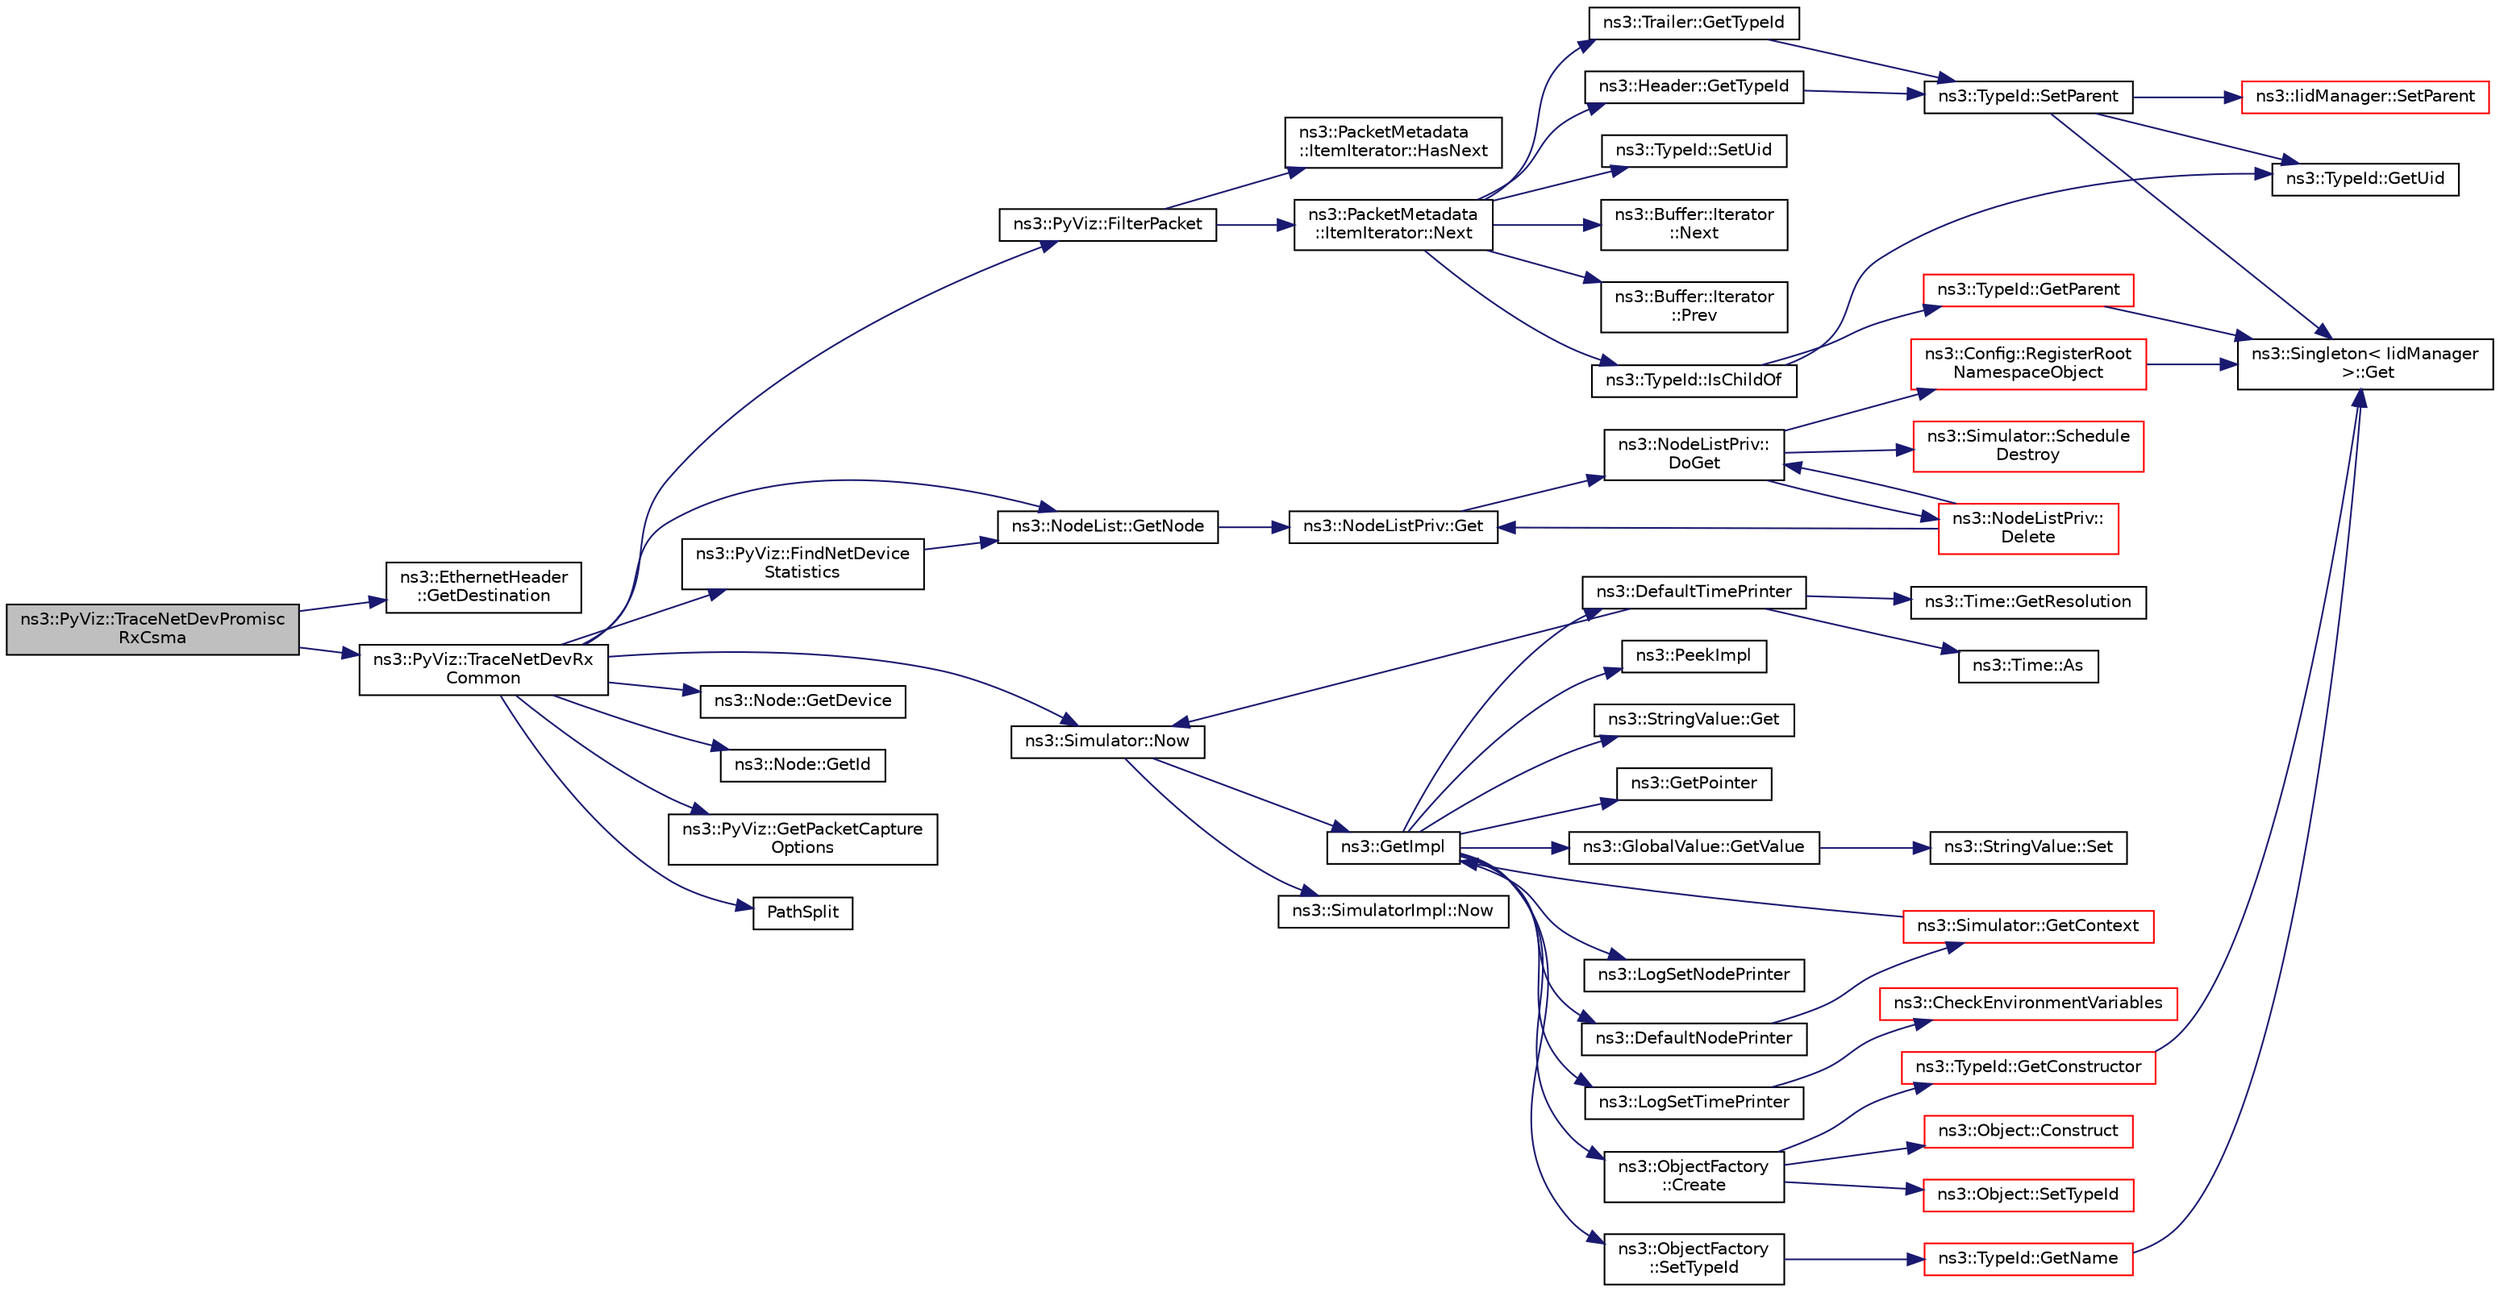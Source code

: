 digraph "ns3::PyViz::TraceNetDevPromiscRxCsma"
{
 // LATEX_PDF_SIZE
  edge [fontname="Helvetica",fontsize="10",labelfontname="Helvetica",labelfontsize="10"];
  node [fontname="Helvetica",fontsize="10",shape=record];
  rankdir="LR";
  Node1 [label="ns3::PyViz::TraceNetDevPromisc\lRxCsma",height=0.2,width=0.4,color="black", fillcolor="grey75", style="filled", fontcolor="black",tooltip="CSMA promiscious receive function."];
  Node1 -> Node2 [color="midnightblue",fontsize="10",style="solid",fontname="Helvetica"];
  Node2 [label="ns3::EthernetHeader\l::GetDestination",height=0.2,width=0.4,color="black", fillcolor="white", style="filled",URL="$classns3_1_1_ethernet_header.html#a89291e154df5578ffccb5fd053201eff",tooltip=" "];
  Node1 -> Node3 [color="midnightblue",fontsize="10",style="solid",fontname="Helvetica"];
  Node3 [label="ns3::PyViz::TraceNetDevRx\lCommon",height=0.2,width=0.4,color="black", fillcolor="white", style="filled",URL="$classns3_1_1_py_viz.html#a9b8b6e5900fd7b1bdca524f3f9acc018",tooltip="network receive common trace callback function"];
  Node3 -> Node4 [color="midnightblue",fontsize="10",style="solid",fontname="Helvetica"];
  Node4 [label="ns3::PyViz::FilterPacket",height=0.2,width=0.4,color="black", fillcolor="white", style="filled",URL="$classns3_1_1_py_viz.html#ad92f800fa5f75fc22531f572fe38095d",tooltip="Filter packet function."];
  Node4 -> Node5 [color="midnightblue",fontsize="10",style="solid",fontname="Helvetica"];
  Node5 [label="ns3::PacketMetadata\l::ItemIterator::HasNext",height=0.2,width=0.4,color="black", fillcolor="white", style="filled",URL="$classns3_1_1_packet_metadata_1_1_item_iterator.html#a0c93762e55a613b5424aa1d5d493cea9",tooltip="Checks if there is another metadata item."];
  Node4 -> Node6 [color="midnightblue",fontsize="10",style="solid",fontname="Helvetica"];
  Node6 [label="ns3::PacketMetadata\l::ItemIterator::Next",height=0.2,width=0.4,color="black", fillcolor="white", style="filled",URL="$classns3_1_1_packet_metadata_1_1_item_iterator.html#a3d59a1673dca4338f41d3c788ccd3e10",tooltip="Retrieve the next metadata item."];
  Node6 -> Node7 [color="midnightblue",fontsize="10",style="solid",fontname="Helvetica"];
  Node7 [label="ns3::Header::GetTypeId",height=0.2,width=0.4,color="black", fillcolor="white", style="filled",URL="$classns3_1_1_header.html#a19c6ed8b6d49bddfe37dc99a7b18d22b",tooltip="Get the type ID."];
  Node7 -> Node8 [color="midnightblue",fontsize="10",style="solid",fontname="Helvetica"];
  Node8 [label="ns3::TypeId::SetParent",height=0.2,width=0.4,color="black", fillcolor="white", style="filled",URL="$classns3_1_1_type_id.html#abaaca67ab7d2471067e7c275df0f7309",tooltip="Set the parent TypeId."];
  Node8 -> Node9 [color="midnightblue",fontsize="10",style="solid",fontname="Helvetica"];
  Node9 [label="ns3::Singleton\< IidManager\l \>::Get",height=0.2,width=0.4,color="black", fillcolor="white", style="filled",URL="$classns3_1_1_singleton.html#a80a2cd3c25a27ea72add7a9f7a141ffa",tooltip="Get a pointer to the singleton instance."];
  Node8 -> Node10 [color="midnightblue",fontsize="10",style="solid",fontname="Helvetica"];
  Node10 [label="ns3::TypeId::GetUid",height=0.2,width=0.4,color="black", fillcolor="white", style="filled",URL="$classns3_1_1_type_id.html#a429535085325d6f926724771446d9047",tooltip="Get the internal id of this TypeId."];
  Node8 -> Node11 [color="midnightblue",fontsize="10",style="solid",fontname="Helvetica"];
  Node11 [label="ns3::IidManager::SetParent",height=0.2,width=0.4,color="red", fillcolor="white", style="filled",URL="$classns3_1_1_iid_manager.html#a4042931260554c907699367b6811426f",tooltip="Set the parent of a type id."];
  Node6 -> Node13 [color="midnightblue",fontsize="10",style="solid",fontname="Helvetica"];
  Node13 [label="ns3::Trailer::GetTypeId",height=0.2,width=0.4,color="black", fillcolor="white", style="filled",URL="$classns3_1_1_trailer.html#a93dd50665201460721fa5722d583f34f",tooltip="Get the type ID."];
  Node13 -> Node8 [color="midnightblue",fontsize="10",style="solid",fontname="Helvetica"];
  Node6 -> Node14 [color="midnightblue",fontsize="10",style="solid",fontname="Helvetica"];
  Node14 [label="ns3::TypeId::IsChildOf",height=0.2,width=0.4,color="black", fillcolor="white", style="filled",URL="$classns3_1_1_type_id.html#a02b9c60d4ffef50415801ba7fd32a408",tooltip="Check if this TypeId is a child of another."];
  Node14 -> Node15 [color="midnightblue",fontsize="10",style="solid",fontname="Helvetica"];
  Node15 [label="ns3::TypeId::GetParent",height=0.2,width=0.4,color="red", fillcolor="white", style="filled",URL="$classns3_1_1_type_id.html#ab84f81aee52154af39a8668b59c89d63",tooltip="Get the parent of this TypeId."];
  Node15 -> Node9 [color="midnightblue",fontsize="10",style="solid",fontname="Helvetica"];
  Node14 -> Node10 [color="midnightblue",fontsize="10",style="solid",fontname="Helvetica"];
  Node6 -> Node18 [color="midnightblue",fontsize="10",style="solid",fontname="Helvetica"];
  Node18 [label="ns3::Buffer::Iterator\l::Next",height=0.2,width=0.4,color="black", fillcolor="white", style="filled",URL="$classns3_1_1_buffer_1_1_iterator.html#a5eaa564bdc98d063b7e94b1768aeed6b",tooltip="go forward by one byte"];
  Node6 -> Node19 [color="midnightblue",fontsize="10",style="solid",fontname="Helvetica"];
  Node19 [label="ns3::Buffer::Iterator\l::Prev",height=0.2,width=0.4,color="black", fillcolor="white", style="filled",URL="$classns3_1_1_buffer_1_1_iterator.html#a9913fb3b506a9f6efe46060531f051d8",tooltip="go backward by one byte"];
  Node6 -> Node20 [color="midnightblue",fontsize="10",style="solid",fontname="Helvetica"];
  Node20 [label="ns3::TypeId::SetUid",height=0.2,width=0.4,color="black", fillcolor="white", style="filled",URL="$classns3_1_1_type_id.html#a85ebe2aebd1cbf13dea9d731e3081481",tooltip="Set the internal id of this TypeId."];
  Node3 -> Node21 [color="midnightblue",fontsize="10",style="solid",fontname="Helvetica"];
  Node21 [label="ns3::PyViz::FindNetDevice\lStatistics",height=0.2,width=0.4,color="black", fillcolor="white", style="filled",URL="$classns3_1_1_py_viz.html#ac86a6ebd5f988fa103787f3fe9d09113",tooltip="Findnet device statistics function."];
  Node21 -> Node22 [color="midnightblue",fontsize="10",style="solid",fontname="Helvetica"];
  Node22 [label="ns3::NodeList::GetNode",height=0.2,width=0.4,color="black", fillcolor="white", style="filled",URL="$classns3_1_1_node_list.html#a80ac09977d48d29db5c704ac8483cf6c",tooltip=" "];
  Node22 -> Node23 [color="midnightblue",fontsize="10",style="solid",fontname="Helvetica"];
  Node23 [label="ns3::NodeListPriv::Get",height=0.2,width=0.4,color="black", fillcolor="white", style="filled",URL="$classns3_1_1_node_list_priv.html#a746ce1482b3c1cf31d5a50cd55cffa92",tooltip="Get the node list object."];
  Node23 -> Node24 [color="midnightblue",fontsize="10",style="solid",fontname="Helvetica"];
  Node24 [label="ns3::NodeListPriv::\lDoGet",height=0.2,width=0.4,color="black", fillcolor="white", style="filled",URL="$classns3_1_1_node_list_priv.html#a6f0222de939567a488905f1c6876c4ca",tooltip="Get the node list object."];
  Node24 -> Node25 [color="midnightblue",fontsize="10",style="solid",fontname="Helvetica"];
  Node25 [label="ns3::NodeListPriv::\lDelete",height=0.2,width=0.4,color="red", fillcolor="white", style="filled",URL="$classns3_1_1_node_list_priv.html#a74f1811844a3891e71d8d9adbe81c33e",tooltip="Delete the nodes list object."];
  Node25 -> Node24 [color="midnightblue",fontsize="10",style="solid",fontname="Helvetica"];
  Node25 -> Node23 [color="midnightblue",fontsize="10",style="solid",fontname="Helvetica"];
  Node24 -> Node28 [color="midnightblue",fontsize="10",style="solid",fontname="Helvetica"];
  Node28 [label="ns3::Config::RegisterRoot\lNamespaceObject",height=0.2,width=0.4,color="red", fillcolor="white", style="filled",URL="$group__config.html#gadf663c596f54bed678e83cccd4e3d9d5",tooltip=" "];
  Node28 -> Node9 [color="midnightblue",fontsize="10",style="solid",fontname="Helvetica"];
  Node24 -> Node30 [color="midnightblue",fontsize="10",style="solid",fontname="Helvetica"];
  Node30 [label="ns3::Simulator::Schedule\lDestroy",height=0.2,width=0.4,color="red", fillcolor="white", style="filled",URL="$classns3_1_1_simulator.html#a90f34279abc3b308d23a3dea7bffbdc0",tooltip="Schedule an event to run at the end of the simulation, when Simulator::Destroy() is called."];
  Node3 -> Node78 [color="midnightblue",fontsize="10",style="solid",fontname="Helvetica"];
  Node78 [label="ns3::Node::GetDevice",height=0.2,width=0.4,color="black", fillcolor="white", style="filled",URL="$classns3_1_1_node.html#ad5e10d46d12a255573c53d5db0fc043b",tooltip="Retrieve the index-th NetDevice associated to this node."];
  Node3 -> Node79 [color="midnightblue",fontsize="10",style="solid",fontname="Helvetica"];
  Node79 [label="ns3::Node::GetId",height=0.2,width=0.4,color="black", fillcolor="white", style="filled",URL="$classns3_1_1_node.html#a2ed8663077afcb8db519296b0ada6355",tooltip=" "];
  Node3 -> Node22 [color="midnightblue",fontsize="10",style="solid",fontname="Helvetica"];
  Node3 -> Node80 [color="midnightblue",fontsize="10",style="solid",fontname="Helvetica"];
  Node80 [label="ns3::PyViz::GetPacketCapture\lOptions",height=0.2,width=0.4,color="black", fillcolor="white", style="filled",URL="$classns3_1_1_py_viz.html#ae9348a11fa0e4788896415b413d16cd6",tooltip="Get packet capture options function."];
  Node3 -> Node61 [color="midnightblue",fontsize="10",style="solid",fontname="Helvetica"];
  Node61 [label="ns3::Simulator::Now",height=0.2,width=0.4,color="black", fillcolor="white", style="filled",URL="$classns3_1_1_simulator.html#ac3178fa975b419f7875e7105be122800",tooltip="Return the current simulation virtual time."];
  Node61 -> Node32 [color="midnightblue",fontsize="10",style="solid",fontname="Helvetica"];
  Node32 [label="ns3::GetImpl",height=0.2,width=0.4,color="black", fillcolor="white", style="filled",URL="$group__simulator.html#ga42eb4eddad41528d4d99794a3dae3fd0",tooltip="Get the SimulatorImpl singleton."];
  Node32 -> Node33 [color="midnightblue",fontsize="10",style="solid",fontname="Helvetica"];
  Node33 [label="ns3::ObjectFactory\l::Create",height=0.2,width=0.4,color="black", fillcolor="white", style="filled",URL="$classns3_1_1_object_factory.html#a52eda277f4aaab54266134ba48102ad7",tooltip="Create an Object instance of the configured TypeId."];
  Node33 -> Node34 [color="midnightblue",fontsize="10",style="solid",fontname="Helvetica"];
  Node34 [label="ns3::Object::Construct",height=0.2,width=0.4,color="red", fillcolor="white", style="filled",URL="$classns3_1_1_object.html#a636e8411dc5228771f45c9b805d348fa",tooltip="Initialize all member variables registered as Attributes of this TypeId."];
  Node33 -> Node50 [color="midnightblue",fontsize="10",style="solid",fontname="Helvetica"];
  Node50 [label="ns3::TypeId::GetConstructor",height=0.2,width=0.4,color="red", fillcolor="white", style="filled",URL="$classns3_1_1_type_id.html#a66b2628edf921fc88945ec8a8f3a1683",tooltip="Get the constructor callback."];
  Node50 -> Node9 [color="midnightblue",fontsize="10",style="solid",fontname="Helvetica"];
  Node33 -> Node52 [color="midnightblue",fontsize="10",style="solid",fontname="Helvetica"];
  Node52 [label="ns3::Object::SetTypeId",height=0.2,width=0.4,color="red", fillcolor="white", style="filled",URL="$classns3_1_1_object.html#a19b1ebd8ec8fe404845e665880a6c5ad",tooltip="Set the TypeId of this Object."];
  Node32 -> Node55 [color="midnightblue",fontsize="10",style="solid",fontname="Helvetica"];
  Node55 [label="ns3::DefaultNodePrinter",height=0.2,width=0.4,color="black", fillcolor="white", style="filled",URL="$group__logging.html#gac4c06cbbed12229d85991ced145f6be2",tooltip="Default node id printer implementation."];
  Node55 -> Node56 [color="midnightblue",fontsize="10",style="solid",fontname="Helvetica"];
  Node56 [label="ns3::Simulator::GetContext",height=0.2,width=0.4,color="red", fillcolor="white", style="filled",URL="$classns3_1_1_simulator.html#a8514b74ee2c42916b351b33c4a963bb0",tooltip="Get the current simulation context."];
  Node56 -> Node32 [color="midnightblue",fontsize="10",style="solid",fontname="Helvetica"];
  Node32 -> Node58 [color="midnightblue",fontsize="10",style="solid",fontname="Helvetica"];
  Node58 [label="ns3::DefaultTimePrinter",height=0.2,width=0.4,color="black", fillcolor="white", style="filled",URL="$namespacens3.html#ae01c3c7786b644dfb8a0bb8f1201b269",tooltip="Default Time printer."];
  Node58 -> Node59 [color="midnightblue",fontsize="10",style="solid",fontname="Helvetica"];
  Node59 [label="ns3::Time::As",height=0.2,width=0.4,color="black", fillcolor="white", style="filled",URL="$classns3_1_1_time.html#ad5198e31c2512226ca0e58b31fad7fd0",tooltip="Attach a unit to a Time, to facilitate output in a specific unit."];
  Node58 -> Node60 [color="midnightblue",fontsize="10",style="solid",fontname="Helvetica"];
  Node60 [label="ns3::Time::GetResolution",height=0.2,width=0.4,color="black", fillcolor="white", style="filled",URL="$classns3_1_1_time.html#a1444f0f08b5e19f031157609e32fcf98",tooltip=" "];
  Node58 -> Node61 [color="midnightblue",fontsize="10",style="solid",fontname="Helvetica"];
  Node32 -> Node63 [color="midnightblue",fontsize="10",style="solid",fontname="Helvetica"];
  Node63 [label="ns3::StringValue::Get",height=0.2,width=0.4,color="black", fillcolor="white", style="filled",URL="$classns3_1_1_string_value.html#a6f208c2778fe1c7882e5cb429b8326ae",tooltip=" "];
  Node32 -> Node64 [color="midnightblue",fontsize="10",style="solid",fontname="Helvetica"];
  Node64 [label="ns3::GetPointer",height=0.2,width=0.4,color="black", fillcolor="white", style="filled",URL="$namespacens3.html#ab4e173cdfd43d17c1a40d5348510a670",tooltip=" "];
  Node32 -> Node65 [color="midnightblue",fontsize="10",style="solid",fontname="Helvetica"];
  Node65 [label="ns3::GlobalValue::GetValue",height=0.2,width=0.4,color="black", fillcolor="white", style="filled",URL="$classns3_1_1_global_value.html#a48a99242193fb69609a17332733e8600",tooltip="Get the value."];
  Node65 -> Node66 [color="midnightblue",fontsize="10",style="solid",fontname="Helvetica"];
  Node66 [label="ns3::StringValue::Set",height=0.2,width=0.4,color="black", fillcolor="white", style="filled",URL="$classns3_1_1_string_value.html#a17693012c6f2c52875e0d631fbf40155",tooltip="Set the value."];
  Node32 -> Node67 [color="midnightblue",fontsize="10",style="solid",fontname="Helvetica"];
  Node67 [label="ns3::LogSetNodePrinter",height=0.2,width=0.4,color="black", fillcolor="white", style="filled",URL="$namespacens3.html#aebac73305345f2e2803fdeb102a7705e",tooltip="Set the LogNodePrinter function to be used to prepend log messages with the node id."];
  Node32 -> Node68 [color="midnightblue",fontsize="10",style="solid",fontname="Helvetica"];
  Node68 [label="ns3::LogSetTimePrinter",height=0.2,width=0.4,color="black", fillcolor="white", style="filled",URL="$namespacens3.html#a46cd76678f7da29799d1b41994e12ec1",tooltip="Set the TimePrinter function to be used to prepend log messages with the simulation time."];
  Node68 -> Node69 [color="midnightblue",fontsize="10",style="solid",fontname="Helvetica"];
  Node69 [label="ns3::CheckEnvironmentVariables",height=0.2,width=0.4,color="red", fillcolor="white", style="filled",URL="$group__logging.html#gacdc0bdeb2d8a90089d4fb09c4b8569ff",tooltip="Parse the NS_LOG environment variable."];
  Node32 -> Node73 [color="midnightblue",fontsize="10",style="solid",fontname="Helvetica"];
  Node73 [label="ns3::PeekImpl",height=0.2,width=0.4,color="black", fillcolor="white", style="filled",URL="$group__simulator.html#ga233c5c38de117e4e4a5a9cd168694792",tooltip="Get the static SimulatorImpl instance."];
  Node32 -> Node74 [color="midnightblue",fontsize="10",style="solid",fontname="Helvetica"];
  Node74 [label="ns3::ObjectFactory\l::SetTypeId",height=0.2,width=0.4,color="black", fillcolor="white", style="filled",URL="$classns3_1_1_object_factory.html#a77dcd099064038a1eb7a6b8251229ec3",tooltip="Set the TypeId of the Objects to be created by this factory."];
  Node74 -> Node41 [color="midnightblue",fontsize="10",style="solid",fontname="Helvetica"];
  Node41 [label="ns3::TypeId::GetName",height=0.2,width=0.4,color="red", fillcolor="white", style="filled",URL="$classns3_1_1_type_id.html#abc4965475a579c2afdc668d7a7d58374",tooltip="Get the name."];
  Node41 -> Node9 [color="midnightblue",fontsize="10",style="solid",fontname="Helvetica"];
  Node61 -> Node62 [color="midnightblue",fontsize="10",style="solid",fontname="Helvetica"];
  Node62 [label="ns3::SimulatorImpl::Now",height=0.2,width=0.4,color="black", fillcolor="white", style="filled",URL="$classns3_1_1_simulator_impl.html#aa516c50060846adc6fd316e83ef0797c",tooltip="Return the current simulation virtual time."];
  Node3 -> Node81 [color="midnightblue",fontsize="10",style="solid",fontname="Helvetica"];
  Node81 [label="PathSplit",height=0.2,width=0.4,color="black", fillcolor="white", style="filled",URL="$pyviz_8cc.html#abfaec39467cd62b64fb7727503d04d44",tooltip=" "];
}
